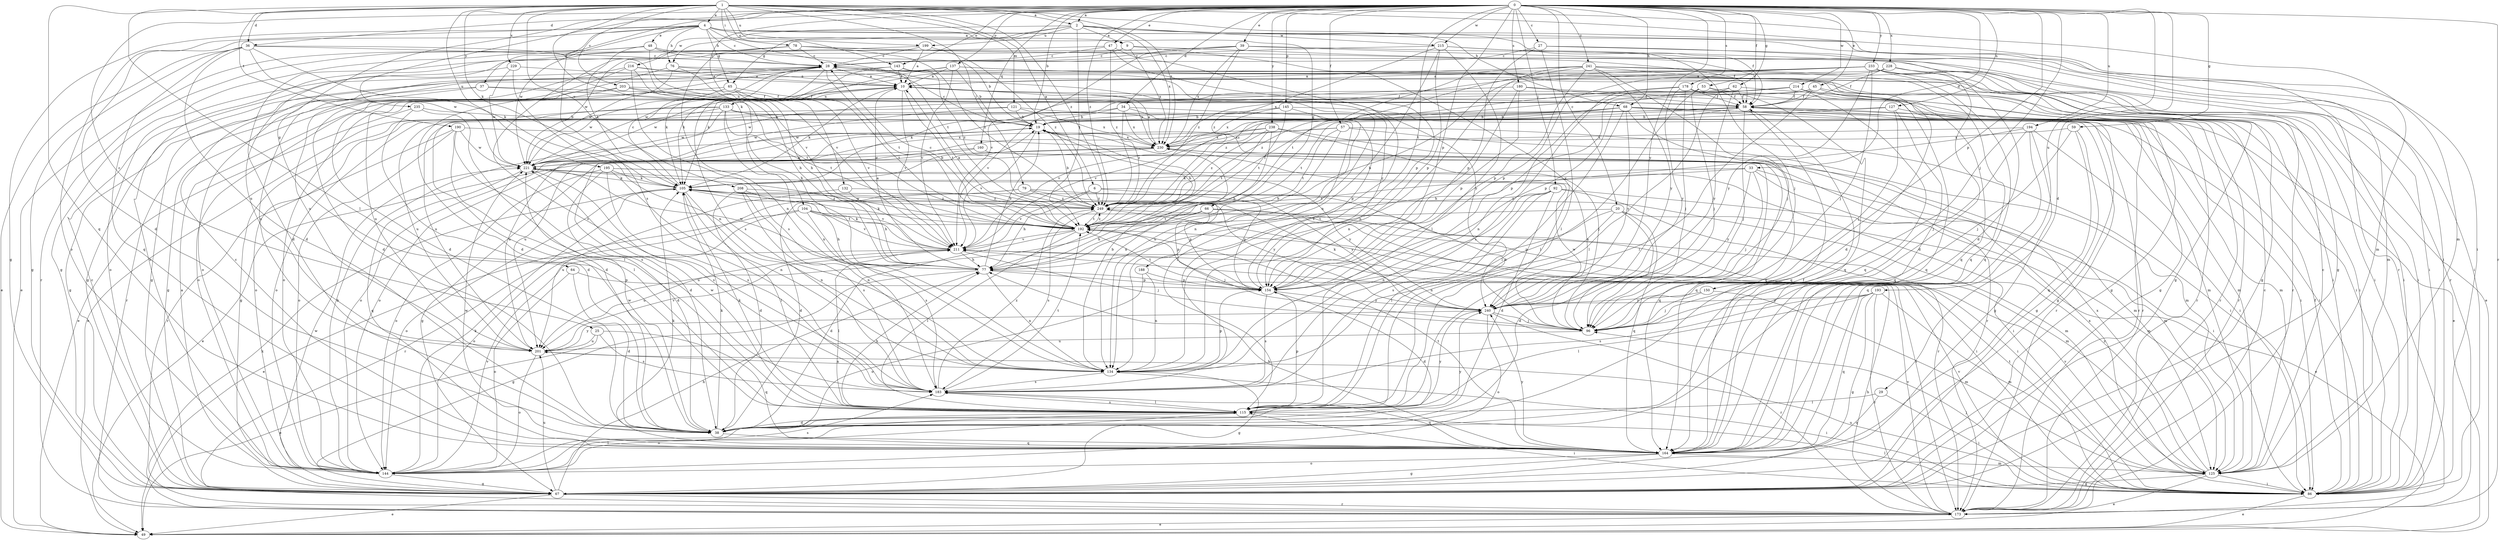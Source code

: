 strict digraph  {
0;
1;
2;
4;
6;
9;
10;
19;
20;
25;
27;
28;
29;
33;
34;
36;
37;
38;
39;
45;
47;
48;
49;
53;
57;
58;
59;
62;
64;
65;
66;
67;
68;
76;
77;
78;
79;
86;
92;
96;
104;
105;
115;
121;
125;
127;
132;
133;
134;
137;
143;
144;
145;
150;
154;
160;
164;
173;
178;
180;
183;
188;
190;
192;
193;
194;
195;
199;
201;
203;
208;
211;
214;
215;
216;
221;
228;
229;
230;
233;
235;
238;
240;
241;
249;
0 -> 2  [label=a];
0 -> 19  [label=b];
0 -> 20  [label=c];
0 -> 25  [label=c];
0 -> 27  [label=c];
0 -> 29  [label=d];
0 -> 33  [label=d];
0 -> 34  [label=d];
0 -> 36  [label=d];
0 -> 39  [label=e];
0 -> 45  [label=e];
0 -> 47  [label=e];
0 -> 53  [label=f];
0 -> 57  [label=f];
0 -> 59  [label=g];
0 -> 62  [label=g];
0 -> 64  [label=g];
0 -> 68  [label=h];
0 -> 92  [label=j];
0 -> 96  [label=j];
0 -> 127  [label=n];
0 -> 132  [label=n];
0 -> 137  [label=o];
0 -> 143  [label=o];
0 -> 145  [label=p];
0 -> 150  [label=p];
0 -> 154  [label=p];
0 -> 160  [label=q];
0 -> 173  [label=r];
0 -> 178  [label=s];
0 -> 180  [label=s];
0 -> 183  [label=s];
0 -> 188  [label=t];
0 -> 193  [label=u];
0 -> 194  [label=u];
0 -> 214  [label=w];
0 -> 215  [label=w];
0 -> 228  [label=x];
0 -> 233  [label=y];
0 -> 235  [label=y];
0 -> 238  [label=y];
0 -> 240  [label=y];
0 -> 241  [label=z];
0 -> 249  [label=z];
1 -> 2  [label=a];
1 -> 4  [label=a];
1 -> 6  [label=a];
1 -> 36  [label=d];
1 -> 68  [label=h];
1 -> 78  [label=i];
1 -> 79  [label=i];
1 -> 86  [label=i];
1 -> 104  [label=k];
1 -> 105  [label=k];
1 -> 115  [label=l];
1 -> 121  [label=m];
1 -> 125  [label=m];
1 -> 143  [label=o];
1 -> 164  [label=q];
1 -> 190  [label=t];
1 -> 195  [label=u];
1 -> 199  [label=u];
1 -> 203  [label=v];
1 -> 208  [label=v];
1 -> 229  [label=x];
1 -> 230  [label=x];
1 -> 249  [label=z];
2 -> 9  [label=a];
2 -> 58  [label=f];
2 -> 65  [label=g];
2 -> 76  [label=h];
2 -> 173  [label=r];
2 -> 192  [label=t];
2 -> 199  [label=u];
2 -> 215  [label=w];
2 -> 216  [label=w];
2 -> 230  [label=x];
4 -> 9  [label=a];
4 -> 28  [label=c];
4 -> 37  [label=d];
4 -> 38  [label=d];
4 -> 48  [label=e];
4 -> 65  [label=g];
4 -> 66  [label=g];
4 -> 67  [label=g];
4 -> 76  [label=h];
4 -> 86  [label=i];
4 -> 125  [label=m];
4 -> 144  [label=o];
4 -> 192  [label=t];
4 -> 221  [label=w];
6 -> 77  [label=h];
6 -> 154  [label=p];
6 -> 211  [label=v];
6 -> 240  [label=y];
6 -> 249  [label=z];
9 -> 28  [label=c];
9 -> 58  [label=f];
9 -> 221  [label=w];
9 -> 230  [label=x];
9 -> 240  [label=y];
10 -> 58  [label=f];
10 -> 105  [label=k];
10 -> 133  [label=n];
10 -> 134  [label=n];
10 -> 192  [label=t];
10 -> 211  [label=v];
10 -> 221  [label=w];
19 -> 28  [label=c];
19 -> 134  [label=n];
19 -> 144  [label=o];
19 -> 164  [label=q];
19 -> 201  [label=u];
19 -> 211  [label=v];
19 -> 230  [label=x];
20 -> 38  [label=d];
20 -> 49  [label=e];
20 -> 134  [label=n];
20 -> 154  [label=p];
20 -> 164  [label=q];
20 -> 192  [label=t];
25 -> 49  [label=e];
25 -> 164  [label=q];
25 -> 183  [label=s];
25 -> 201  [label=u];
27 -> 28  [label=c];
27 -> 86  [label=i];
27 -> 115  [label=l];
27 -> 125  [label=m];
27 -> 154  [label=p];
28 -> 10  [label=a];
28 -> 38  [label=d];
28 -> 67  [label=g];
28 -> 105  [label=k];
28 -> 183  [label=s];
28 -> 192  [label=t];
29 -> 86  [label=i];
29 -> 115  [label=l];
29 -> 164  [label=q];
33 -> 86  [label=i];
33 -> 96  [label=j];
33 -> 105  [label=k];
33 -> 125  [label=m];
33 -> 192  [label=t];
33 -> 240  [label=y];
34 -> 19  [label=b];
34 -> 115  [label=l];
34 -> 144  [label=o];
34 -> 154  [label=p];
34 -> 230  [label=x];
34 -> 249  [label=z];
36 -> 28  [label=c];
36 -> 38  [label=d];
36 -> 49  [label=e];
36 -> 67  [label=g];
36 -> 105  [label=k];
36 -> 164  [label=q];
36 -> 211  [label=v];
36 -> 221  [label=w];
37 -> 58  [label=f];
37 -> 67  [label=g];
37 -> 192  [label=t];
37 -> 201  [label=u];
38 -> 105  [label=k];
38 -> 164  [label=q];
38 -> 221  [label=w];
38 -> 240  [label=y];
39 -> 28  [label=c];
39 -> 38  [label=d];
39 -> 173  [label=r];
39 -> 201  [label=u];
39 -> 211  [label=v];
39 -> 230  [label=x];
39 -> 249  [label=z];
45 -> 58  [label=f];
45 -> 86  [label=i];
45 -> 105  [label=k];
45 -> 115  [label=l];
45 -> 154  [label=p];
45 -> 164  [label=q];
47 -> 28  [label=c];
47 -> 144  [label=o];
47 -> 154  [label=p];
47 -> 183  [label=s];
47 -> 249  [label=z];
48 -> 19  [label=b];
48 -> 28  [label=c];
48 -> 49  [label=e];
48 -> 105  [label=k];
48 -> 173  [label=r];
48 -> 211  [label=v];
53 -> 58  [label=f];
53 -> 96  [label=j];
53 -> 115  [label=l];
53 -> 173  [label=r];
53 -> 221  [label=w];
57 -> 77  [label=h];
57 -> 86  [label=i];
57 -> 125  [label=m];
57 -> 192  [label=t];
57 -> 201  [label=u];
57 -> 230  [label=x];
58 -> 19  [label=b];
58 -> 49  [label=e];
58 -> 96  [label=j];
58 -> 164  [label=q];
58 -> 173  [label=r];
58 -> 192  [label=t];
58 -> 201  [label=u];
59 -> 67  [label=g];
59 -> 96  [label=j];
59 -> 164  [label=q];
59 -> 230  [label=x];
62 -> 58  [label=f];
62 -> 86  [label=i];
62 -> 115  [label=l];
62 -> 134  [label=n];
62 -> 240  [label=y];
64 -> 38  [label=d];
64 -> 144  [label=o];
64 -> 154  [label=p];
65 -> 58  [label=f];
65 -> 173  [label=r];
65 -> 192  [label=t];
65 -> 211  [label=v];
65 -> 221  [label=w];
66 -> 77  [label=h];
66 -> 86  [label=i];
66 -> 125  [label=m];
66 -> 154  [label=p];
66 -> 192  [label=t];
66 -> 201  [label=u];
67 -> 10  [label=a];
67 -> 28  [label=c];
67 -> 49  [label=e];
67 -> 77  [label=h];
67 -> 173  [label=r];
67 -> 201  [label=u];
67 -> 221  [label=w];
68 -> 19  [label=b];
68 -> 67  [label=g];
68 -> 86  [label=i];
68 -> 115  [label=l];
68 -> 125  [label=m];
68 -> 164  [label=q];
68 -> 173  [label=r];
68 -> 201  [label=u];
68 -> 211  [label=v];
68 -> 221  [label=w];
68 -> 240  [label=y];
76 -> 10  [label=a];
76 -> 38  [label=d];
76 -> 77  [label=h];
76 -> 86  [label=i];
76 -> 221  [label=w];
77 -> 10  [label=a];
77 -> 19  [label=b];
77 -> 67  [label=g];
77 -> 134  [label=n];
77 -> 154  [label=p];
77 -> 221  [label=w];
78 -> 28  [label=c];
78 -> 58  [label=f];
78 -> 67  [label=g];
78 -> 86  [label=i];
78 -> 134  [label=n];
78 -> 183  [label=s];
78 -> 249  [label=z];
79 -> 38  [label=d];
79 -> 125  [label=m];
79 -> 154  [label=p];
79 -> 173  [label=r];
79 -> 249  [label=z];
86 -> 49  [label=e];
86 -> 58  [label=f];
86 -> 96  [label=j];
86 -> 115  [label=l];
86 -> 192  [label=t];
86 -> 201  [label=u];
86 -> 211  [label=v];
86 -> 230  [label=x];
92 -> 38  [label=d];
92 -> 115  [label=l];
92 -> 125  [label=m];
92 -> 134  [label=n];
92 -> 173  [label=r];
92 -> 183  [label=s];
92 -> 249  [label=z];
96 -> 105  [label=k];
96 -> 201  [label=u];
96 -> 221  [label=w];
96 -> 230  [label=x];
104 -> 49  [label=e];
104 -> 77  [label=h];
104 -> 86  [label=i];
104 -> 144  [label=o];
104 -> 183  [label=s];
104 -> 192  [label=t];
104 -> 211  [label=v];
105 -> 19  [label=b];
105 -> 28  [label=c];
105 -> 115  [label=l];
105 -> 134  [label=n];
105 -> 144  [label=o];
105 -> 240  [label=y];
105 -> 249  [label=z];
115 -> 38  [label=d];
115 -> 77  [label=h];
115 -> 86  [label=i];
115 -> 105  [label=k];
115 -> 144  [label=o];
115 -> 154  [label=p];
115 -> 183  [label=s];
115 -> 221  [label=w];
115 -> 240  [label=y];
121 -> 19  [label=b];
121 -> 125  [label=m];
121 -> 144  [label=o];
121 -> 221  [label=w];
121 -> 230  [label=x];
125 -> 28  [label=c];
125 -> 49  [label=e];
125 -> 67  [label=g];
125 -> 86  [label=i];
125 -> 211  [label=v];
125 -> 230  [label=x];
125 -> 249  [label=z];
127 -> 19  [label=b];
127 -> 96  [label=j];
127 -> 125  [label=m];
127 -> 164  [label=q];
127 -> 211  [label=v];
132 -> 77  [label=h];
132 -> 201  [label=u];
132 -> 249  [label=z];
133 -> 19  [label=b];
133 -> 38  [label=d];
133 -> 49  [label=e];
133 -> 67  [label=g];
133 -> 134  [label=n];
133 -> 173  [label=r];
133 -> 192  [label=t];
133 -> 221  [label=w];
134 -> 19  [label=b];
134 -> 67  [label=g];
134 -> 86  [label=i];
134 -> 154  [label=p];
134 -> 183  [label=s];
137 -> 10  [label=a];
137 -> 19  [label=b];
137 -> 67  [label=g];
137 -> 86  [label=i];
137 -> 105  [label=k];
137 -> 144  [label=o];
137 -> 211  [label=v];
143 -> 10  [label=a];
143 -> 67  [label=g];
143 -> 105  [label=k];
143 -> 240  [label=y];
143 -> 249  [label=z];
144 -> 19  [label=b];
144 -> 67  [label=g];
144 -> 105  [label=k];
144 -> 115  [label=l];
144 -> 183  [label=s];
144 -> 211  [label=v];
145 -> 19  [label=b];
145 -> 86  [label=i];
145 -> 134  [label=n];
145 -> 192  [label=t];
145 -> 230  [label=x];
150 -> 96  [label=j];
150 -> 125  [label=m];
150 -> 240  [label=y];
154 -> 28  [label=c];
154 -> 38  [label=d];
154 -> 183  [label=s];
154 -> 192  [label=t];
154 -> 240  [label=y];
160 -> 38  [label=d];
160 -> 125  [label=m];
160 -> 164  [label=q];
160 -> 221  [label=w];
164 -> 28  [label=c];
164 -> 58  [label=f];
164 -> 67  [label=g];
164 -> 77  [label=h];
164 -> 105  [label=k];
164 -> 125  [label=m];
164 -> 144  [label=o];
164 -> 192  [label=t];
164 -> 221  [label=w];
164 -> 240  [label=y];
173 -> 28  [label=c];
173 -> 49  [label=e];
173 -> 77  [label=h];
173 -> 105  [label=k];
173 -> 211  [label=v];
178 -> 58  [label=f];
178 -> 96  [label=j];
178 -> 164  [label=q];
178 -> 173  [label=r];
178 -> 183  [label=s];
178 -> 240  [label=y];
178 -> 249  [label=z];
180 -> 58  [label=f];
180 -> 67  [label=g];
180 -> 134  [label=n];
180 -> 154  [label=p];
180 -> 211  [label=v];
183 -> 115  [label=l];
183 -> 164  [label=q];
183 -> 192  [label=t];
183 -> 249  [label=z];
188 -> 134  [label=n];
188 -> 144  [label=o];
188 -> 154  [label=p];
190 -> 115  [label=l];
190 -> 144  [label=o];
190 -> 173  [label=r];
190 -> 183  [label=s];
190 -> 221  [label=w];
190 -> 230  [label=x];
192 -> 10  [label=a];
192 -> 19  [label=b];
192 -> 28  [label=c];
192 -> 38  [label=d];
192 -> 96  [label=j];
192 -> 105  [label=k];
192 -> 115  [label=l];
192 -> 211  [label=v];
192 -> 221  [label=w];
192 -> 249  [label=z];
193 -> 67  [label=g];
193 -> 115  [label=l];
193 -> 125  [label=m];
193 -> 164  [label=q];
193 -> 173  [label=r];
193 -> 183  [label=s];
193 -> 240  [label=y];
194 -> 67  [label=g];
194 -> 77  [label=h];
194 -> 86  [label=i];
194 -> 96  [label=j];
194 -> 164  [label=q];
194 -> 230  [label=x];
195 -> 38  [label=d];
195 -> 86  [label=i];
195 -> 105  [label=k];
195 -> 134  [label=n];
195 -> 144  [label=o];
195 -> 183  [label=s];
195 -> 240  [label=y];
199 -> 10  [label=a];
199 -> 28  [label=c];
199 -> 38  [label=d];
199 -> 249  [label=z];
201 -> 134  [label=n];
201 -> 144  [label=o];
201 -> 211  [label=v];
201 -> 240  [label=y];
203 -> 58  [label=f];
203 -> 67  [label=g];
203 -> 77  [label=h];
203 -> 144  [label=o];
203 -> 230  [label=x];
208 -> 38  [label=d];
208 -> 134  [label=n];
208 -> 183  [label=s];
208 -> 211  [label=v];
208 -> 249  [label=z];
211 -> 77  [label=h];
211 -> 96  [label=j];
211 -> 105  [label=k];
211 -> 115  [label=l];
211 -> 201  [label=u];
214 -> 58  [label=f];
214 -> 67  [label=g];
214 -> 144  [label=o];
214 -> 154  [label=p];
214 -> 164  [label=q];
214 -> 173  [label=r];
214 -> 201  [label=u];
214 -> 249  [label=z];
215 -> 28  [label=c];
215 -> 67  [label=g];
215 -> 96  [label=j];
215 -> 115  [label=l];
215 -> 134  [label=n];
215 -> 154  [label=p];
215 -> 249  [label=z];
216 -> 10  [label=a];
216 -> 38  [label=d];
216 -> 77  [label=h];
216 -> 164  [label=q];
216 -> 183  [label=s];
216 -> 201  [label=u];
221 -> 105  [label=k];
221 -> 164  [label=q];
221 -> 183  [label=s];
228 -> 10  [label=a];
228 -> 38  [label=d];
228 -> 58  [label=f];
228 -> 86  [label=i];
228 -> 154  [label=p];
229 -> 10  [label=a];
229 -> 134  [label=n];
229 -> 144  [label=o];
229 -> 221  [label=w];
230 -> 10  [label=a];
230 -> 49  [label=e];
230 -> 67  [label=g];
230 -> 221  [label=w];
233 -> 10  [label=a];
233 -> 49  [label=e];
233 -> 67  [label=g];
233 -> 77  [label=h];
233 -> 86  [label=i];
233 -> 96  [label=j];
233 -> 164  [label=q];
233 -> 221  [label=w];
233 -> 230  [label=x];
233 -> 240  [label=y];
235 -> 19  [label=b];
235 -> 38  [label=d];
235 -> 49  [label=e];
235 -> 115  [label=l];
238 -> 77  [label=h];
238 -> 96  [label=j];
238 -> 144  [label=o];
238 -> 173  [label=r];
238 -> 192  [label=t];
238 -> 230  [label=x];
238 -> 249  [label=z];
240 -> 96  [label=j];
240 -> 105  [label=k];
240 -> 144  [label=o];
240 -> 173  [label=r];
241 -> 10  [label=a];
241 -> 38  [label=d];
241 -> 96  [label=j];
241 -> 134  [label=n];
241 -> 154  [label=p];
241 -> 164  [label=q];
241 -> 173  [label=r];
241 -> 192  [label=t];
241 -> 240  [label=y];
241 -> 249  [label=z];
249 -> 19  [label=b];
249 -> 58  [label=f];
249 -> 173  [label=r];
249 -> 183  [label=s];
249 -> 192  [label=t];
}
